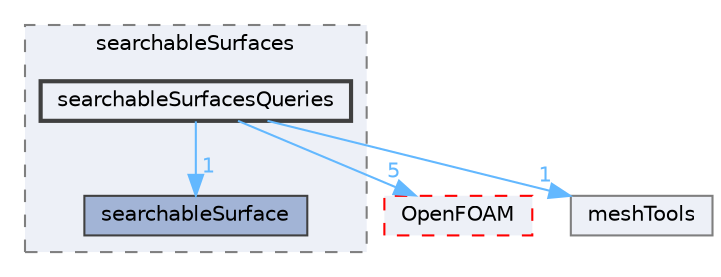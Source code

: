digraph "src/meshTools/searchableSurfaces/searchableSurfacesQueries"
{
 // LATEX_PDF_SIZE
  bgcolor="transparent";
  edge [fontname=Helvetica,fontsize=10,labelfontname=Helvetica,labelfontsize=10];
  node [fontname=Helvetica,fontsize=10,shape=box,height=0.2,width=0.4];
  compound=true
  subgraph clusterdir_fdba7555f757b9c8126275cbaccc3a14 {
    graph [ bgcolor="#edf0f7", pencolor="grey50", label="searchableSurfaces", fontname=Helvetica,fontsize=10 style="filled,dashed", URL="dir_fdba7555f757b9c8126275cbaccc3a14.html",tooltip=""]
  dir_2c0c1e46bbc9d953f93a672220dabf55 [label="searchableSurface", fillcolor="#a2b4d6", color="grey25", style="filled", URL="dir_2c0c1e46bbc9d953f93a672220dabf55.html",tooltip=""];
  dir_142ef3f13952f4689f01bad05621645c [label="searchableSurfacesQueries", fillcolor="#edf0f7", color="grey25", style="filled,bold", URL="dir_142ef3f13952f4689f01bad05621645c.html",tooltip=""];
  }
  dir_c5473ff19b20e6ec4dfe5c310b3778a8 [label="OpenFOAM", fillcolor="#edf0f7", color="red", style="filled,dashed", URL="dir_c5473ff19b20e6ec4dfe5c310b3778a8.html",tooltip=""];
  dir_ed89494532d84cde5bd7df6bbfcbe2dc [label="meshTools", fillcolor="#edf0f7", color="grey50", style="filled", URL="dir_ed89494532d84cde5bd7df6bbfcbe2dc.html",tooltip=""];
  dir_142ef3f13952f4689f01bad05621645c->dir_2c0c1e46bbc9d953f93a672220dabf55 [headlabel="1", labeldistance=1.5 headhref="dir_003463_003456.html" href="dir_003463_003456.html" color="steelblue1" fontcolor="steelblue1"];
  dir_142ef3f13952f4689f01bad05621645c->dir_c5473ff19b20e6ec4dfe5c310b3778a8 [headlabel="5", labeldistance=1.5 headhref="dir_003463_002695.html" href="dir_003463_002695.html" color="steelblue1" fontcolor="steelblue1"];
  dir_142ef3f13952f4689f01bad05621645c->dir_ed89494532d84cde5bd7df6bbfcbe2dc [headlabel="1", labeldistance=1.5 headhref="dir_003463_002383.html" href="dir_003463_002383.html" color="steelblue1" fontcolor="steelblue1"];
}
